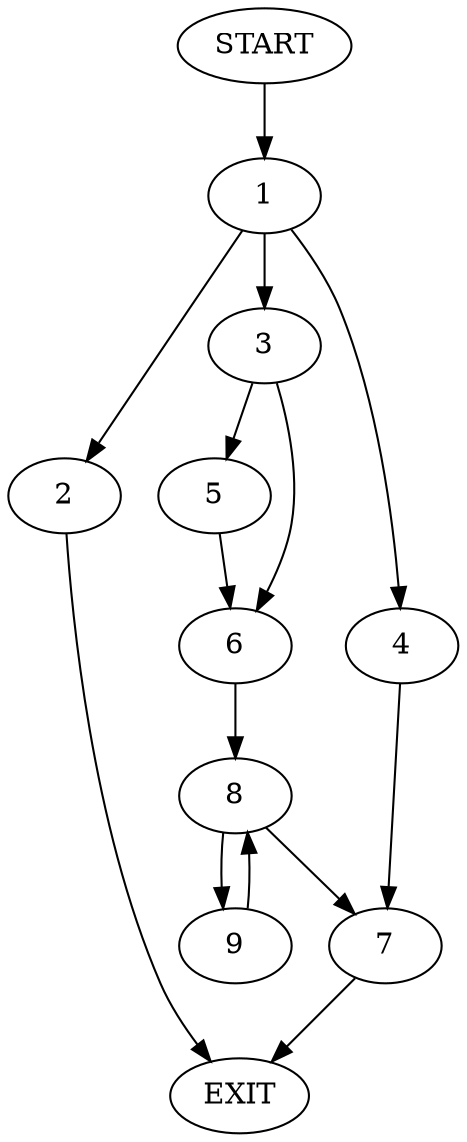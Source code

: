 digraph {
0 [label="START"];
1;
2;
3;
4;
5;
6;
7;
8;
9;
10 [label="EXIT"];
0 -> 1;
1 -> 2;
1 -> 3;
1 -> 4;
3 -> 5;
3 -> 6;
2 -> 10;
4 -> 7;
5 -> 6;
6 -> 8;
8 -> 7;
8 -> 9;
9 -> 8;
7 -> 10;
}